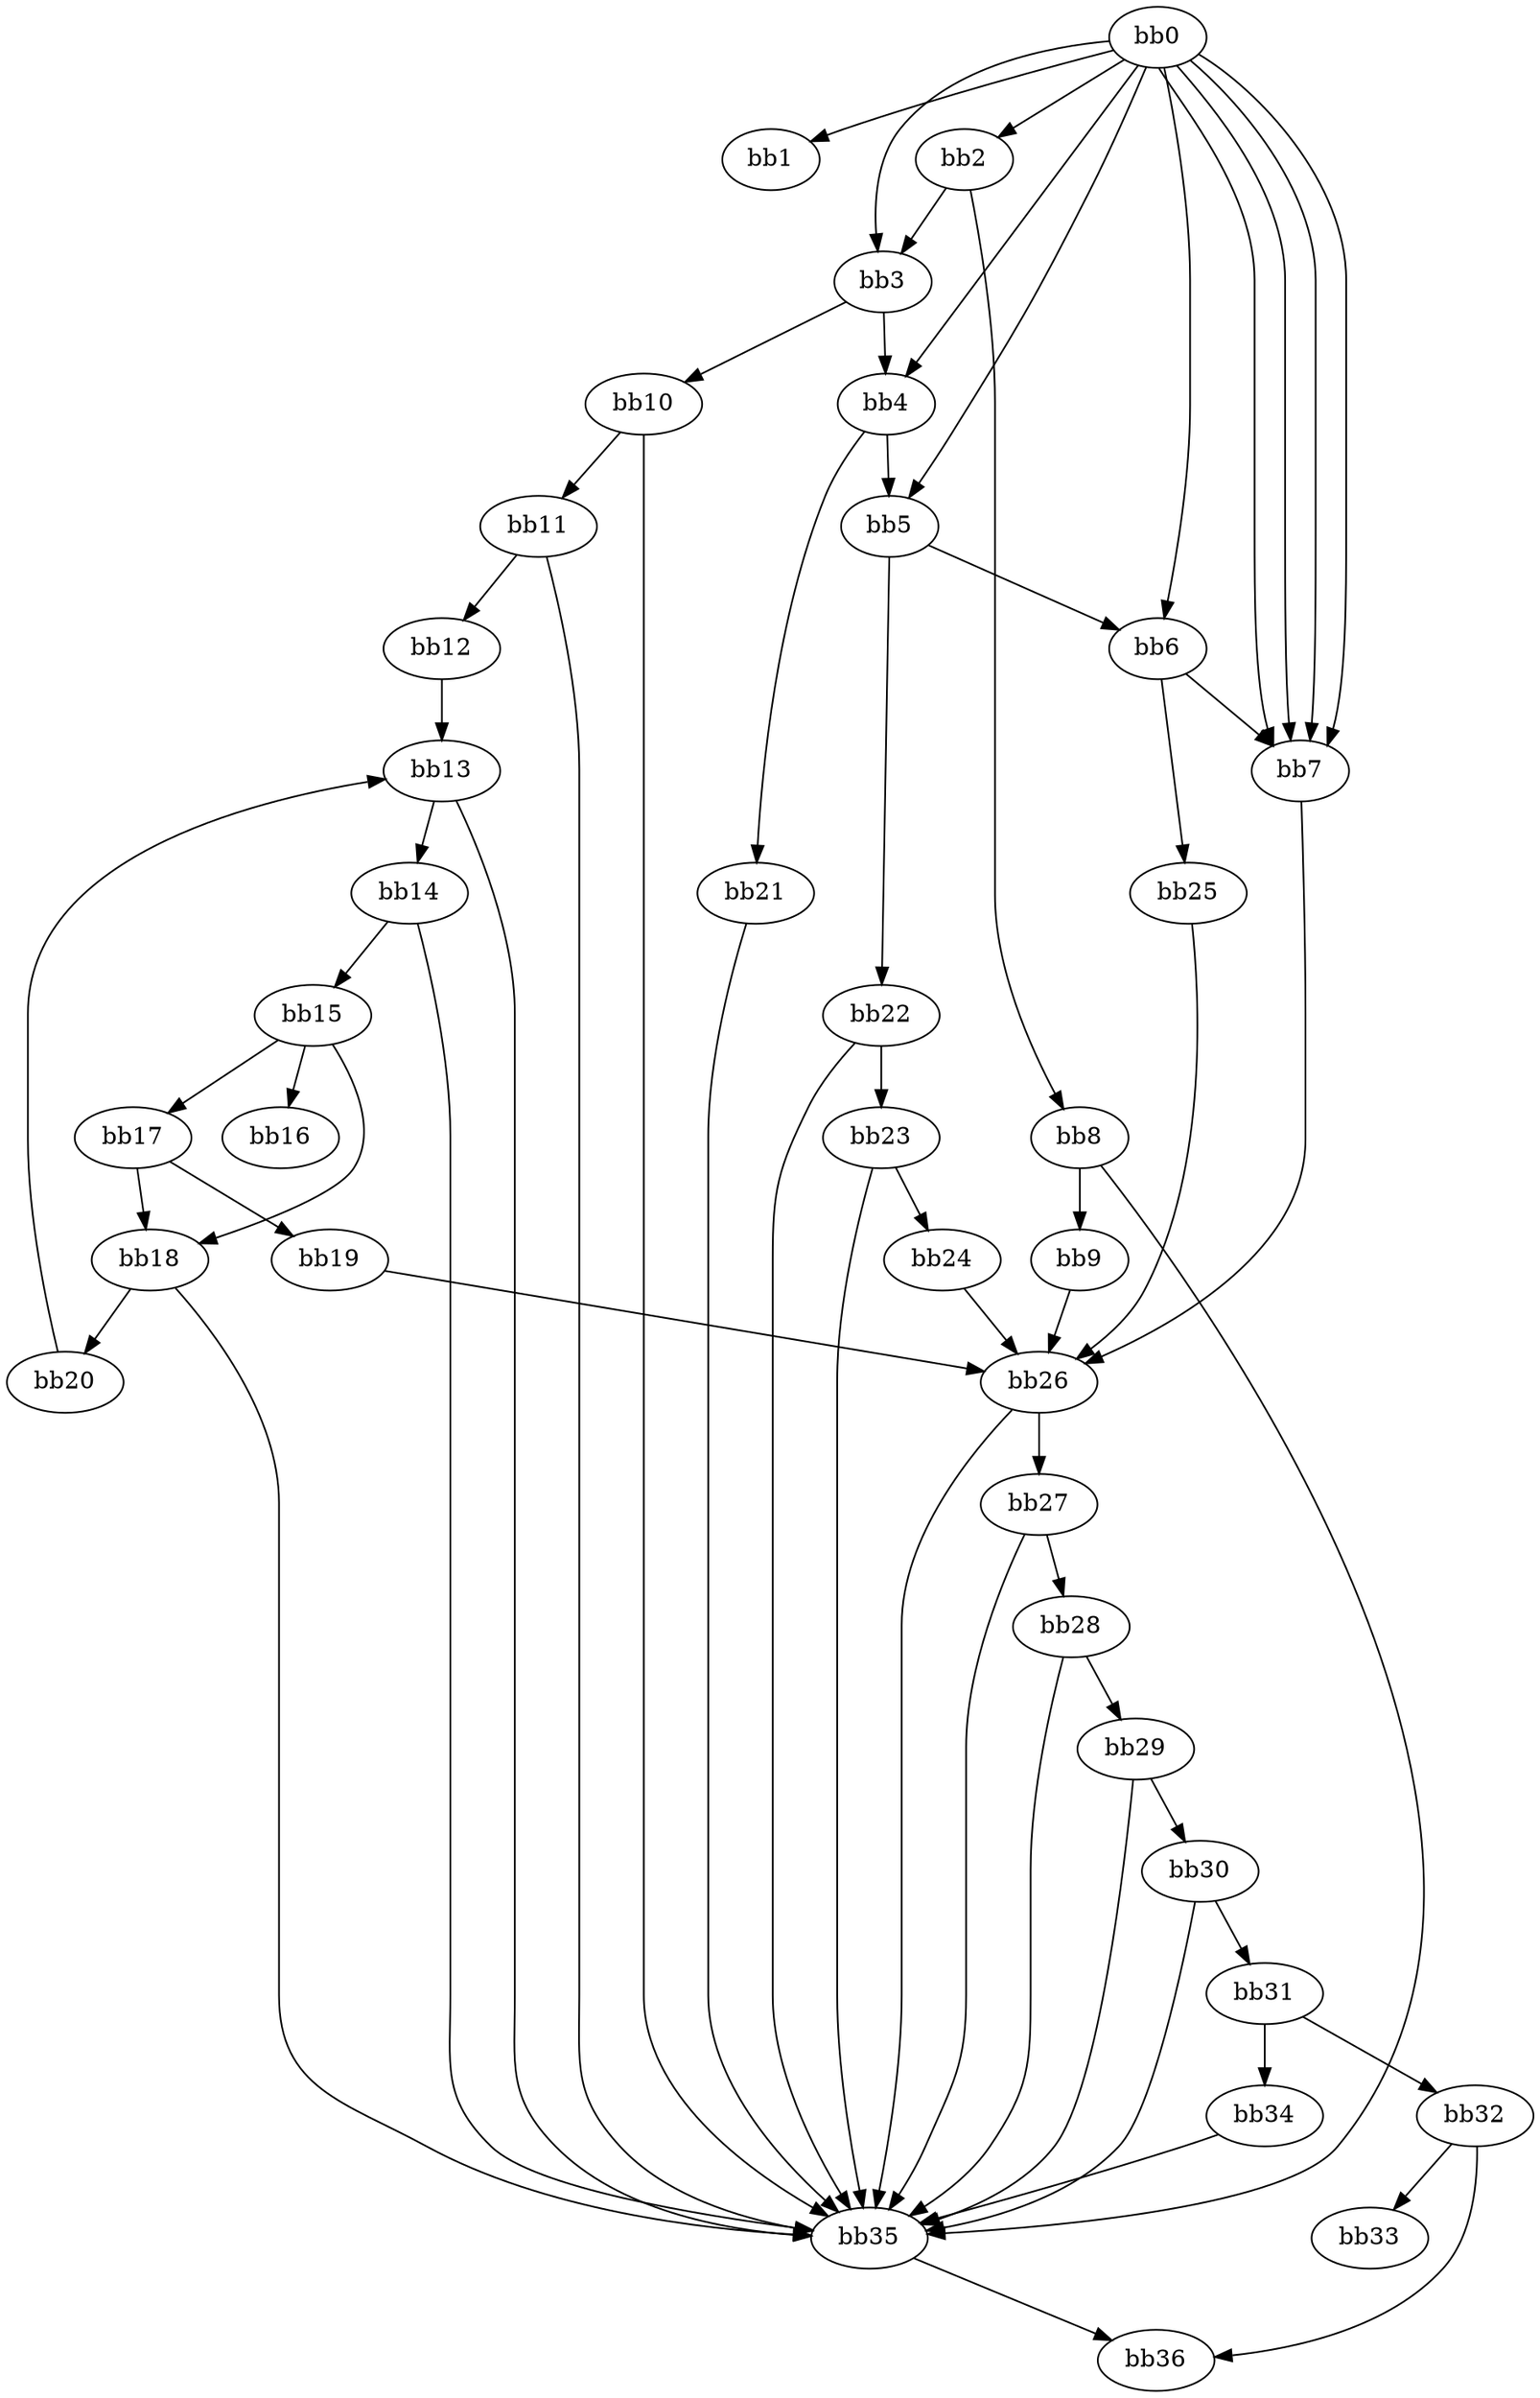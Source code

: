 digraph {
    0 [ label = "bb0\l" ]
    1 [ label = "bb1\l" ]
    2 [ label = "bb2\l" ]
    3 [ label = "bb3\l" ]
    4 [ label = "bb4\l" ]
    5 [ label = "bb5\l" ]
    6 [ label = "bb6\l" ]
    7 [ label = "bb7\l" ]
    8 [ label = "bb8\l" ]
    9 [ label = "bb9\l" ]
    10 [ label = "bb10\l" ]
    11 [ label = "bb11\l" ]
    12 [ label = "bb12\l" ]
    13 [ label = "bb13\l" ]
    14 [ label = "bb14\l" ]
    15 [ label = "bb15\l" ]
    16 [ label = "bb16\l" ]
    17 [ label = "bb17\l" ]
    18 [ label = "bb18\l" ]
    19 [ label = "bb19\l" ]
    20 [ label = "bb20\l" ]
    21 [ label = "bb21\l" ]
    22 [ label = "bb22\l" ]
    23 [ label = "bb23\l" ]
    24 [ label = "bb24\l" ]
    25 [ label = "bb25\l" ]
    26 [ label = "bb26\l" ]
    27 [ label = "bb27\l" ]
    28 [ label = "bb28\l" ]
    29 [ label = "bb29\l" ]
    30 [ label = "bb30\l" ]
    31 [ label = "bb31\l" ]
    32 [ label = "bb32\l" ]
    33 [ label = "bb33\l" ]
    34 [ label = "bb34\l" ]
    35 [ label = "bb35\l" ]
    36 [ label = "bb36\l" ]
    0 -> 1 [ ]
    0 -> 2 [ ]
    0 -> 3 [ ]
    0 -> 4 [ ]
    0 -> 5 [ ]
    0 -> 6 [ ]
    0 -> 7 [ ]
    0 -> 7 [ ]
    0 -> 7 [ ]
    0 -> 7 [ ]
    2 -> 3 [ ]
    2 -> 8 [ ]
    3 -> 4 [ ]
    3 -> 10 [ ]
    4 -> 5 [ ]
    4 -> 21 [ ]
    5 -> 6 [ ]
    5 -> 22 [ ]
    6 -> 7 [ ]
    6 -> 25 [ ]
    7 -> 26 [ ]
    8 -> 9 [ ]
    8 -> 35 [ ]
    9 -> 26 [ ]
    10 -> 11 [ ]
    10 -> 35 [ ]
    11 -> 12 [ ]
    11 -> 35 [ ]
    12 -> 13 [ ]
    13 -> 14 [ ]
    13 -> 35 [ ]
    14 -> 15 [ ]
    14 -> 35 [ ]
    15 -> 16 [ ]
    15 -> 17 [ ]
    15 -> 18 [ ]
    17 -> 18 [ ]
    17 -> 19 [ ]
    18 -> 20 [ ]
    18 -> 35 [ ]
    19 -> 26 [ ]
    20 -> 13 [ ]
    21 -> 35 [ ]
    22 -> 23 [ ]
    22 -> 35 [ ]
    23 -> 24 [ ]
    23 -> 35 [ ]
    24 -> 26 [ ]
    25 -> 26 [ ]
    26 -> 27 [ ]
    26 -> 35 [ ]
    27 -> 28 [ ]
    27 -> 35 [ ]
    28 -> 29 [ ]
    28 -> 35 [ ]
    29 -> 30 [ ]
    29 -> 35 [ ]
    30 -> 31 [ ]
    30 -> 35 [ ]
    31 -> 32 [ ]
    31 -> 34 [ ]
    32 -> 33 [ ]
    32 -> 36 [ ]
    34 -> 35 [ ]
    35 -> 36 [ ]
}

